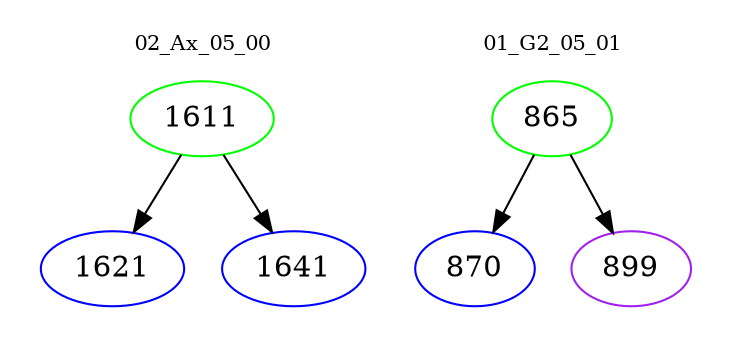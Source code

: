 digraph{
subgraph cluster_0 {
color = white
label = "02_Ax_05_00";
fontsize=10;
T0_1611 [label="1611", color="green"]
T0_1611 -> T0_1621 [color="black"]
T0_1621 [label="1621", color="blue"]
T0_1611 -> T0_1641 [color="black"]
T0_1641 [label="1641", color="blue"]
}
subgraph cluster_1 {
color = white
label = "01_G2_05_01";
fontsize=10;
T1_865 [label="865", color="green"]
T1_865 -> T1_870 [color="black"]
T1_870 [label="870", color="blue"]
T1_865 -> T1_899 [color="black"]
T1_899 [label="899", color="purple"]
}
}
